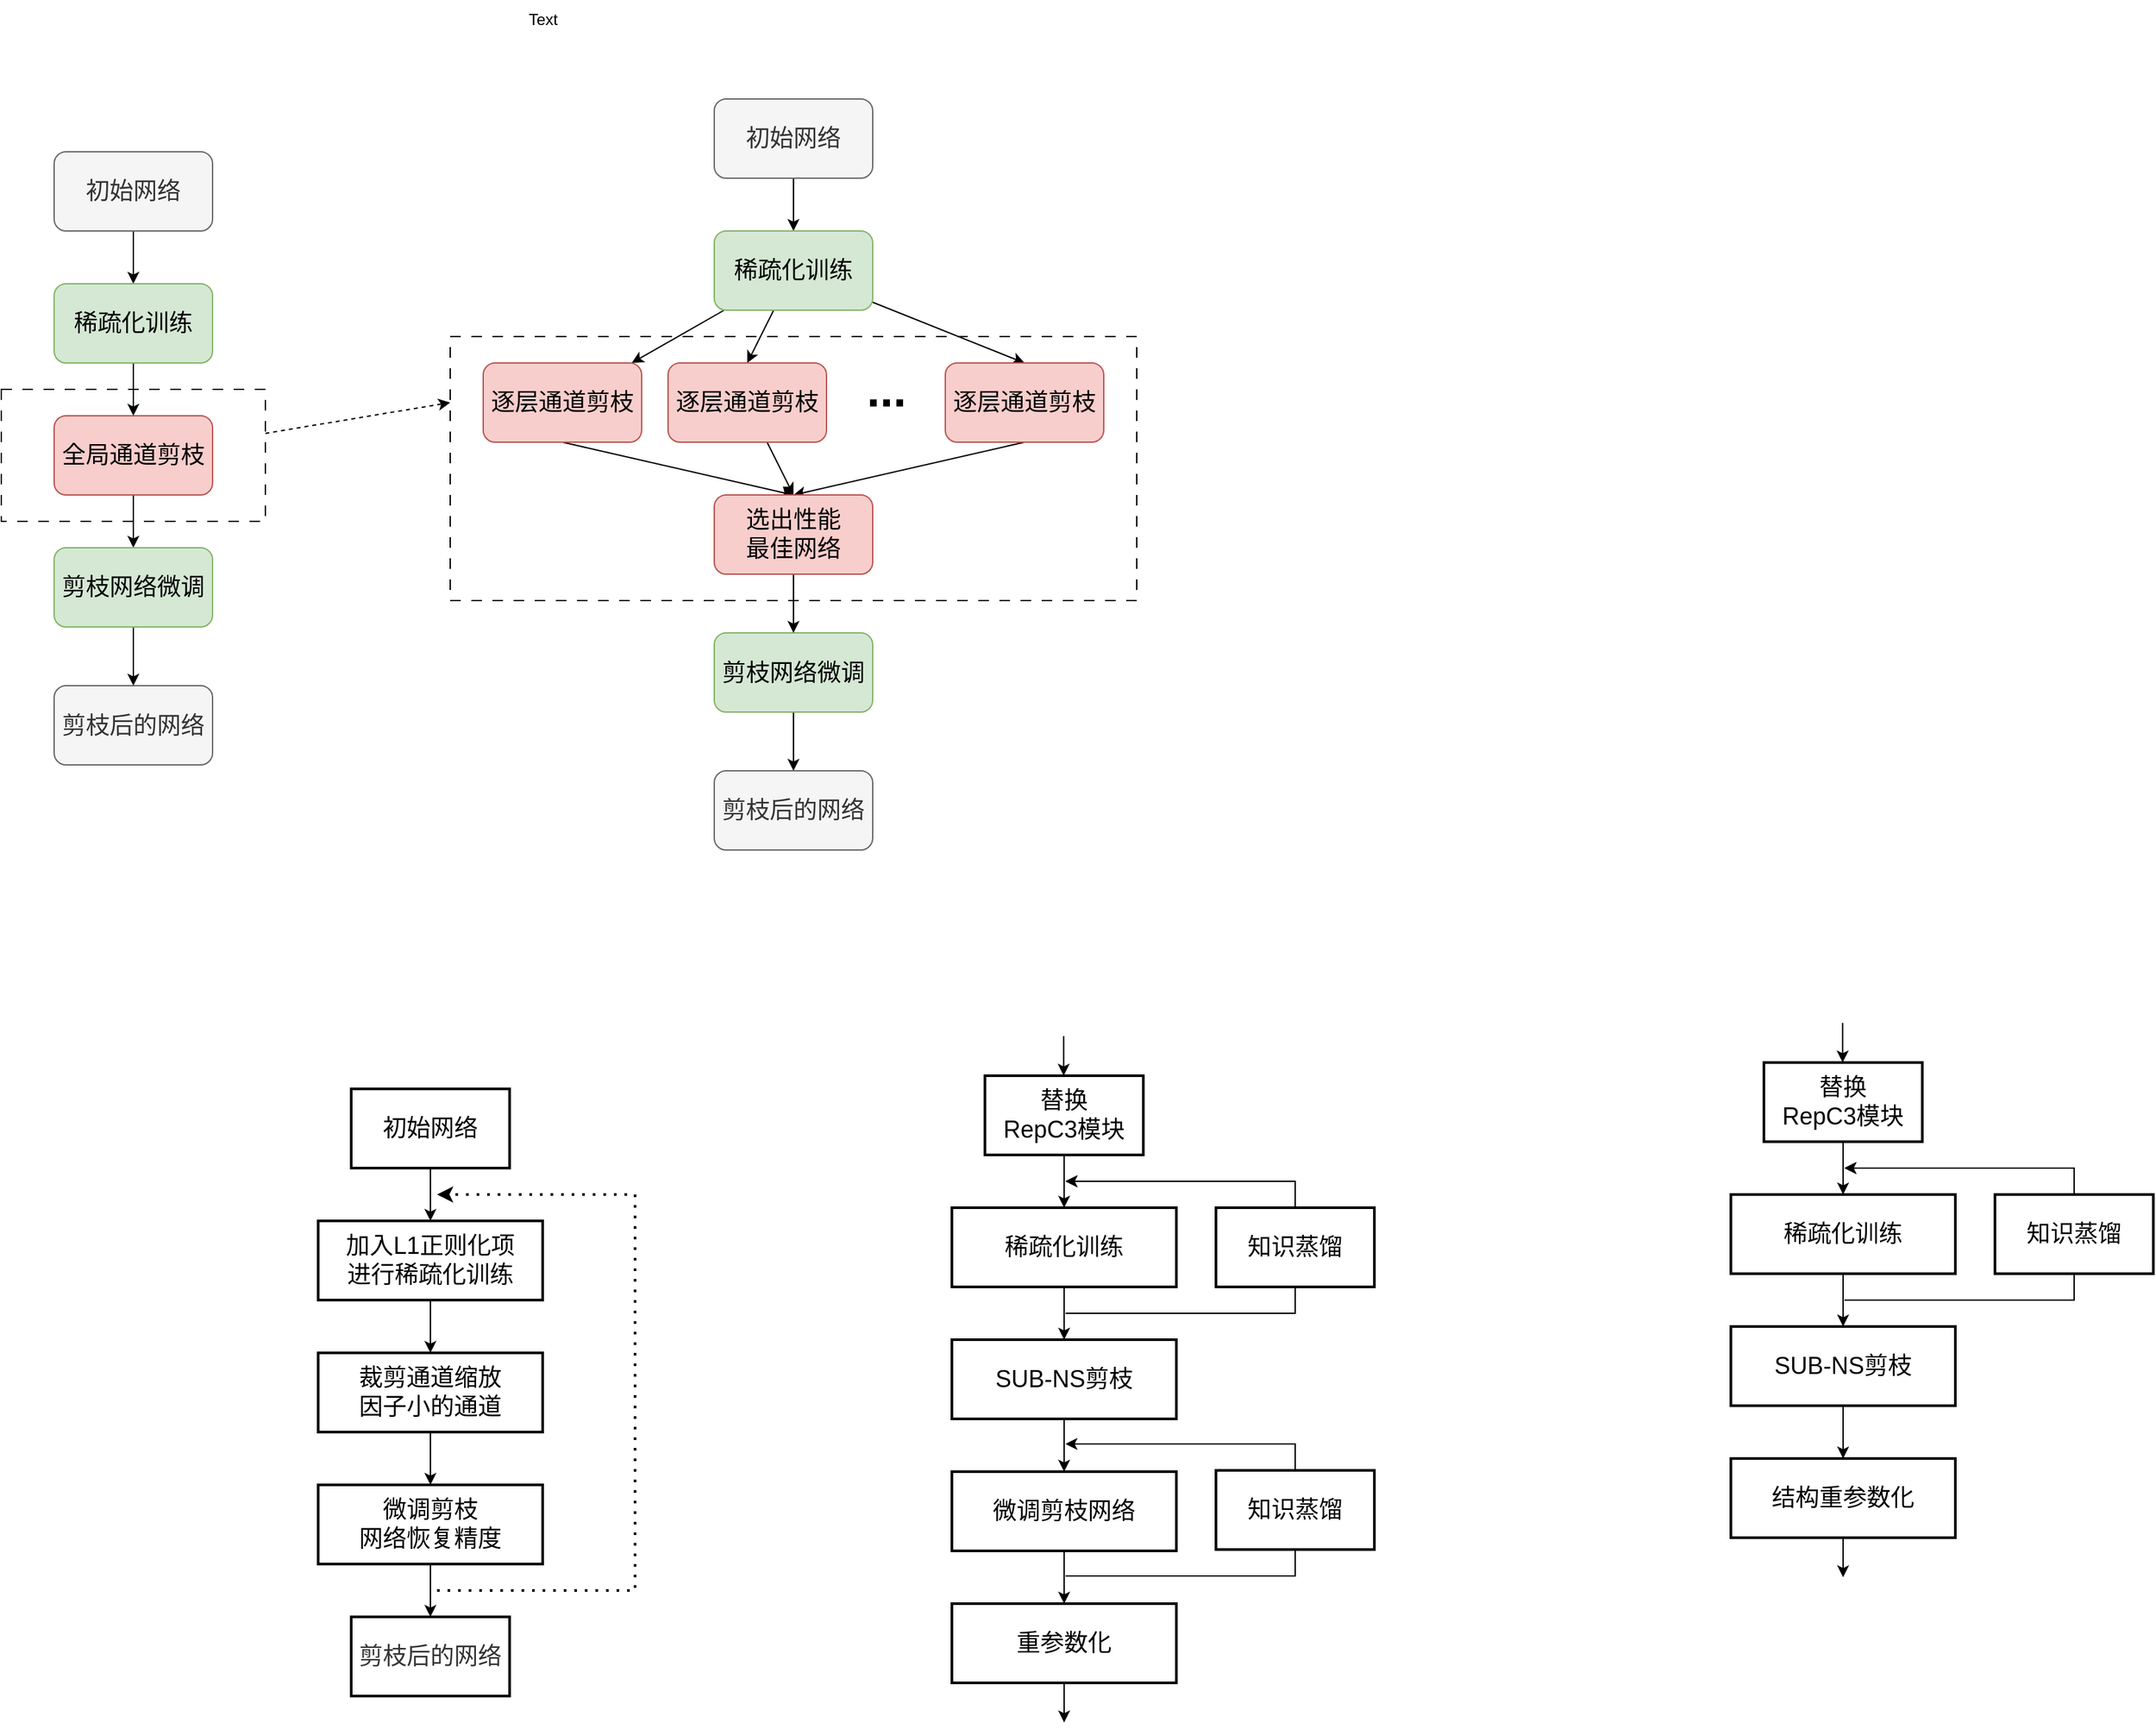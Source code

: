 <mxfile version="21.1.1" type="github">
  <diagram id="0s1jYY1dyKw0Z755FNgm" name="第 1 页">
    <mxGraphModel dx="1799" dy="1021" grid="1" gridSize="10" guides="1" tooltips="1" connect="1" arrows="1" fold="1" page="1" pageScale="1" pageWidth="827" pageHeight="1169" math="0" shadow="0">
      <root>
        <mxCell id="0" />
        <mxCell id="1" parent="0" />
        <mxCell id="qPKG5GcNS4Xpv2YJHs82-6" value="" style="edgeStyle=orthogonalEdgeStyle;rounded=0;orthogonalLoop=1;jettySize=auto;html=1;fontSize=18;" parent="1" source="qPKG5GcNS4Xpv2YJHs82-1" target="qPKG5GcNS4Xpv2YJHs82-2" edge="1">
          <mxGeometry relative="1" as="geometry" />
        </mxCell>
        <mxCell id="qPKG5GcNS4Xpv2YJHs82-1" value="&lt;font style=&quot;font-size: 18px;&quot;&gt;初始网络&lt;/font&gt;" style="rounded=1;whiteSpace=wrap;html=1;fillColor=#f5f5f5;strokeColor=#666666;fontColor=#333333;" parent="1" vertex="1">
          <mxGeometry x="160" y="190" width="120" height="60" as="geometry" />
        </mxCell>
        <mxCell id="qPKG5GcNS4Xpv2YJHs82-7" value="" style="edgeStyle=orthogonalEdgeStyle;rounded=0;orthogonalLoop=1;jettySize=auto;html=1;fontSize=18;" parent="1" source="qPKG5GcNS4Xpv2YJHs82-2" target="qPKG5GcNS4Xpv2YJHs82-3" edge="1">
          <mxGeometry relative="1" as="geometry" />
        </mxCell>
        <mxCell id="qPKG5GcNS4Xpv2YJHs82-2" value="&lt;span style=&quot;font-size: 18px;&quot;&gt;稀疏化训练&lt;/span&gt;" style="rounded=1;whiteSpace=wrap;html=1;fillColor=#d5e8d4;strokeColor=#82b366;" parent="1" vertex="1">
          <mxGeometry x="160" y="290" width="120" height="60" as="geometry" />
        </mxCell>
        <mxCell id="qPKG5GcNS4Xpv2YJHs82-8" value="" style="edgeStyle=orthogonalEdgeStyle;rounded=0;orthogonalLoop=1;jettySize=auto;html=1;fontSize=18;" parent="1" source="qPKG5GcNS4Xpv2YJHs82-3" target="qPKG5GcNS4Xpv2YJHs82-4" edge="1">
          <mxGeometry relative="1" as="geometry" />
        </mxCell>
        <mxCell id="qPKG5GcNS4Xpv2YJHs82-3" value="&lt;span style=&quot;font-size: 18px;&quot;&gt;全局通道剪枝&lt;/span&gt;" style="rounded=1;whiteSpace=wrap;html=1;fillColor=#f8cecc;strokeColor=#b85450;" parent="1" vertex="1">
          <mxGeometry x="160" y="390" width="120" height="60" as="geometry" />
        </mxCell>
        <mxCell id="qPKG5GcNS4Xpv2YJHs82-9" value="" style="edgeStyle=orthogonalEdgeStyle;rounded=0;orthogonalLoop=1;jettySize=auto;html=1;fontSize=18;" parent="1" source="qPKG5GcNS4Xpv2YJHs82-4" target="qPKG5GcNS4Xpv2YJHs82-5" edge="1">
          <mxGeometry relative="1" as="geometry" />
        </mxCell>
        <mxCell id="qPKG5GcNS4Xpv2YJHs82-4" value="&lt;span style=&quot;font-size: 18px;&quot;&gt;剪枝网络微调&lt;/span&gt;" style="rounded=1;whiteSpace=wrap;html=1;fillColor=#d5e8d4;strokeColor=#82b366;" parent="1" vertex="1">
          <mxGeometry x="160" y="490" width="120" height="60" as="geometry" />
        </mxCell>
        <mxCell id="qPKG5GcNS4Xpv2YJHs82-5" value="&lt;font style=&quot;font-size: 18px;&quot;&gt;剪枝后的网络&lt;/font&gt;" style="rounded=1;whiteSpace=wrap;html=1;fillColor=#f5f5f5;strokeColor=#666666;fontColor=#333333;" parent="1" vertex="1">
          <mxGeometry x="160" y="594.5" width="120" height="60" as="geometry" />
        </mxCell>
        <mxCell id="qPKG5GcNS4Xpv2YJHs82-35" style="edgeStyle=none;rounded=0;orthogonalLoop=1;jettySize=auto;html=1;entryX=0;entryY=0.25;entryDx=0;entryDy=0;fontSize=36;dashed=1;" parent="1" source="qPKG5GcNS4Xpv2YJHs82-11" target="qPKG5GcNS4Xpv2YJHs82-21" edge="1">
          <mxGeometry relative="1" as="geometry" />
        </mxCell>
        <mxCell id="qPKG5GcNS4Xpv2YJHs82-11" value="" style="rounded=0;whiteSpace=wrap;html=1;fontSize=18;fillColor=none;dashed=1;dashPattern=8 8;" parent="1" vertex="1">
          <mxGeometry x="120" y="370" width="200" height="100" as="geometry" />
        </mxCell>
        <mxCell id="qPKG5GcNS4Xpv2YJHs82-12" value="" style="edgeStyle=orthogonalEdgeStyle;rounded=0;orthogonalLoop=1;jettySize=auto;html=1;fontSize=18;" parent="1" source="qPKG5GcNS4Xpv2YJHs82-13" target="qPKG5GcNS4Xpv2YJHs82-15" edge="1">
          <mxGeometry relative="1" as="geometry" />
        </mxCell>
        <mxCell id="qPKG5GcNS4Xpv2YJHs82-13" value="&lt;font style=&quot;font-size: 18px;&quot;&gt;初始网络&lt;/font&gt;" style="rounded=1;whiteSpace=wrap;html=1;fillColor=#f5f5f5;strokeColor=#666666;fontColor=#333333;" parent="1" vertex="1">
          <mxGeometry x="660" y="150" width="120" height="60" as="geometry" />
        </mxCell>
        <mxCell id="qPKG5GcNS4Xpv2YJHs82-27" style="rounded=0;orthogonalLoop=1;jettySize=auto;html=1;fontSize=36;" parent="1" source="qPKG5GcNS4Xpv2YJHs82-15" target="qPKG5GcNS4Xpv2YJHs82-23" edge="1">
          <mxGeometry relative="1" as="geometry" />
        </mxCell>
        <mxCell id="qPKG5GcNS4Xpv2YJHs82-28" style="edgeStyle=none;rounded=0;orthogonalLoop=1;jettySize=auto;html=1;entryX=0.5;entryY=0;entryDx=0;entryDy=0;fontSize=36;" parent="1" source="qPKG5GcNS4Xpv2YJHs82-15" target="qPKG5GcNS4Xpv2YJHs82-17" edge="1">
          <mxGeometry relative="1" as="geometry" />
        </mxCell>
        <mxCell id="qPKG5GcNS4Xpv2YJHs82-29" style="edgeStyle=none;rounded=0;orthogonalLoop=1;jettySize=auto;html=1;entryX=0.5;entryY=0;entryDx=0;entryDy=0;fontSize=36;" parent="1" source="qPKG5GcNS4Xpv2YJHs82-15" target="qPKG5GcNS4Xpv2YJHs82-22" edge="1">
          <mxGeometry relative="1" as="geometry" />
        </mxCell>
        <mxCell id="qPKG5GcNS4Xpv2YJHs82-15" value="&lt;span style=&quot;font-size: 18px;&quot;&gt;稀疏化训练&lt;/span&gt;" style="rounded=1;whiteSpace=wrap;html=1;fillColor=#d5e8d4;strokeColor=#82b366;" parent="1" vertex="1">
          <mxGeometry x="660" y="250" width="120" height="60" as="geometry" />
        </mxCell>
        <mxCell id="qPKG5GcNS4Xpv2YJHs82-32" style="edgeStyle=none;rounded=0;orthogonalLoop=1;jettySize=auto;html=1;entryX=0.5;entryY=0;entryDx=0;entryDy=0;fontSize=36;" parent="1" source="qPKG5GcNS4Xpv2YJHs82-17" target="qPKG5GcNS4Xpv2YJHs82-30" edge="1">
          <mxGeometry relative="1" as="geometry" />
        </mxCell>
        <mxCell id="qPKG5GcNS4Xpv2YJHs82-17" value="&lt;span style=&quot;font-size: 18px;&quot;&gt;逐层通道剪枝&lt;/span&gt;" style="rounded=1;whiteSpace=wrap;html=1;fillColor=#f8cecc;strokeColor=#b85450;" parent="1" vertex="1">
          <mxGeometry x="625" y="350" width="120" height="60" as="geometry" />
        </mxCell>
        <mxCell id="qPKG5GcNS4Xpv2YJHs82-18" value="" style="edgeStyle=orthogonalEdgeStyle;rounded=0;orthogonalLoop=1;jettySize=auto;html=1;fontSize=18;" parent="1" source="qPKG5GcNS4Xpv2YJHs82-19" target="qPKG5GcNS4Xpv2YJHs82-20" edge="1">
          <mxGeometry relative="1" as="geometry" />
        </mxCell>
        <mxCell id="qPKG5GcNS4Xpv2YJHs82-19" value="&lt;span style=&quot;font-size: 18px;&quot;&gt;剪枝网络微调&lt;/span&gt;" style="rounded=1;whiteSpace=wrap;html=1;fillColor=#d5e8d4;strokeColor=#82b366;" parent="1" vertex="1">
          <mxGeometry x="660" y="554.5" width="120" height="60" as="geometry" />
        </mxCell>
        <mxCell id="qPKG5GcNS4Xpv2YJHs82-20" value="&lt;font style=&quot;font-size: 18px;&quot;&gt;剪枝后的网络&lt;/font&gt;" style="rounded=1;whiteSpace=wrap;html=1;fillColor=#f5f5f5;strokeColor=#666666;fontColor=#333333;" parent="1" vertex="1">
          <mxGeometry x="660" y="659" width="120" height="60" as="geometry" />
        </mxCell>
        <mxCell id="qPKG5GcNS4Xpv2YJHs82-21" value="" style="rounded=0;whiteSpace=wrap;html=1;fontSize=18;fillColor=none;dashed=1;dashPattern=8 8;" parent="1" vertex="1">
          <mxGeometry x="460" y="330" width="520" height="200" as="geometry" />
        </mxCell>
        <mxCell id="qPKG5GcNS4Xpv2YJHs82-33" style="edgeStyle=none;rounded=0;orthogonalLoop=1;jettySize=auto;html=1;entryX=0.5;entryY=0;entryDx=0;entryDy=0;fontSize=36;exitX=0.5;exitY=1;exitDx=0;exitDy=0;" parent="1" source="qPKG5GcNS4Xpv2YJHs82-22" target="qPKG5GcNS4Xpv2YJHs82-30" edge="1">
          <mxGeometry relative="1" as="geometry" />
        </mxCell>
        <mxCell id="qPKG5GcNS4Xpv2YJHs82-22" value="&lt;span style=&quot;font-size: 18px;&quot;&gt;逐层通道剪枝&lt;/span&gt;" style="rounded=1;whiteSpace=wrap;html=1;fillColor=#f8cecc;strokeColor=#b85450;" parent="1" vertex="1">
          <mxGeometry x="835" y="350" width="120" height="60" as="geometry" />
        </mxCell>
        <mxCell id="qPKG5GcNS4Xpv2YJHs82-31" style="edgeStyle=none;rounded=0;orthogonalLoop=1;jettySize=auto;html=1;entryX=0.5;entryY=0;entryDx=0;entryDy=0;fontSize=36;exitX=0.5;exitY=1;exitDx=0;exitDy=0;" parent="1" source="qPKG5GcNS4Xpv2YJHs82-23" target="qPKG5GcNS4Xpv2YJHs82-30" edge="1">
          <mxGeometry relative="1" as="geometry" />
        </mxCell>
        <mxCell id="qPKG5GcNS4Xpv2YJHs82-23" value="&lt;span style=&quot;font-size: 18px;&quot;&gt;逐层通道剪枝&lt;/span&gt;" style="rounded=1;whiteSpace=wrap;html=1;fillColor=#f8cecc;strokeColor=#b85450;" parent="1" vertex="1">
          <mxGeometry x="485" y="350" width="120" height="60" as="geometry" />
        </mxCell>
        <mxCell id="qPKG5GcNS4Xpv2YJHs82-26" value="&lt;font style=&quot;font-size: 36px;&quot;&gt;&lt;b style=&quot;&quot;&gt;...&lt;/b&gt;&lt;/font&gt;" style="text;html=1;align=center;verticalAlign=middle;resizable=0;points=[];autosize=1;strokeColor=none;fillColor=none;fontSize=18;" parent="1" vertex="1">
          <mxGeometry x="765" y="340" width="50" height="60" as="geometry" />
        </mxCell>
        <mxCell id="qPKG5GcNS4Xpv2YJHs82-34" value="" style="edgeStyle=none;rounded=0;orthogonalLoop=1;jettySize=auto;html=1;fontSize=36;" parent="1" source="qPKG5GcNS4Xpv2YJHs82-30" target="qPKG5GcNS4Xpv2YJHs82-19" edge="1">
          <mxGeometry relative="1" as="geometry" />
        </mxCell>
        <mxCell id="qPKG5GcNS4Xpv2YJHs82-30" value="&lt;span style=&quot;font-size: 18px;&quot;&gt;选出性能&lt;br&gt;最佳网络&lt;/span&gt;" style="rounded=1;whiteSpace=wrap;html=1;fillColor=#f8cecc;strokeColor=#b85450;" parent="1" vertex="1">
          <mxGeometry x="660" y="450" width="120" height="60" as="geometry" />
        </mxCell>
        <mxCell id="5n_fmzNs1EatP-l7kKep-1" value="" style="edgeStyle=orthogonalEdgeStyle;rounded=0;orthogonalLoop=1;jettySize=auto;html=1;fontSize=18;" parent="1" source="5n_fmzNs1EatP-l7kKep-2" target="5n_fmzNs1EatP-l7kKep-4" edge="1">
          <mxGeometry relative="1" as="geometry" />
        </mxCell>
        <mxCell id="5n_fmzNs1EatP-l7kKep-2" value="&lt;font style=&quot;font-size: 18px;&quot;&gt;初始网络&lt;/font&gt;" style="rounded=0;whiteSpace=wrap;html=1;fillColor=none;strokeWidth=2;" parent="1" vertex="1">
          <mxGeometry x="385" y="900" width="120" height="60" as="geometry" />
        </mxCell>
        <mxCell id="5n_fmzNs1EatP-l7kKep-3" value="" style="edgeStyle=orthogonalEdgeStyle;rounded=0;orthogonalLoop=1;jettySize=auto;html=1;fontSize=18;" parent="1" source="5n_fmzNs1EatP-l7kKep-4" target="5n_fmzNs1EatP-l7kKep-6" edge="1">
          <mxGeometry relative="1" as="geometry" />
        </mxCell>
        <mxCell id="5n_fmzNs1EatP-l7kKep-4" value="&lt;span style=&quot;font-size: 18px;&quot;&gt;加入L1正则化项&lt;br&gt;进行稀疏化训练&lt;/span&gt;" style="rounded=0;whiteSpace=wrap;html=1;fillColor=none;strokeColor=#000000;glass=0;strokeWidth=2;" parent="1" vertex="1">
          <mxGeometry x="360" y="1000" width="170" height="60" as="geometry" />
        </mxCell>
        <mxCell id="5n_fmzNs1EatP-l7kKep-5" value="" style="edgeStyle=orthogonalEdgeStyle;rounded=0;orthogonalLoop=1;jettySize=auto;html=1;fontSize=18;" parent="1" source="5n_fmzNs1EatP-l7kKep-6" target="5n_fmzNs1EatP-l7kKep-8" edge="1">
          <mxGeometry relative="1" as="geometry" />
        </mxCell>
        <mxCell id="5n_fmzNs1EatP-l7kKep-6" value="&lt;span style=&quot;font-size: 18px;&quot;&gt;裁剪通&lt;/span&gt;&lt;span style=&quot;font-size: 18px;&quot;&gt;道缩放&lt;br&gt;因子小的通道&lt;/span&gt;" style="rounded=0;whiteSpace=wrap;html=1;fillColor=none;strokeColor=#000000;strokeWidth=2;" parent="1" vertex="1">
          <mxGeometry x="360" y="1100" width="170" height="60" as="geometry" />
        </mxCell>
        <mxCell id="5n_fmzNs1EatP-l7kKep-7" value="" style="edgeStyle=orthogonalEdgeStyle;rounded=0;orthogonalLoop=1;jettySize=auto;html=1;fontSize=18;" parent="1" source="5n_fmzNs1EatP-l7kKep-8" target="5n_fmzNs1EatP-l7kKep-9" edge="1">
          <mxGeometry relative="1" as="geometry" />
        </mxCell>
        <mxCell id="5n_fmzNs1EatP-l7kKep-8" value="&lt;span style=&quot;font-size: 18px;&quot;&gt;微调剪枝&lt;br&gt;网络恢复精度&lt;/span&gt;" style="rounded=0;whiteSpace=wrap;html=1;fillColor=none;strokeColor=#000000;strokeWidth=2;" parent="1" vertex="1">
          <mxGeometry x="360" y="1200" width="170" height="60" as="geometry" />
        </mxCell>
        <mxCell id="5n_fmzNs1EatP-l7kKep-9" value="&lt;font style=&quot;font-size: 18px;&quot;&gt;剪枝后的网络&lt;/font&gt;" style="rounded=0;whiteSpace=wrap;html=1;fillColor=none;strokeColor=#000000;fontColor=#333333;strokeWidth=2;" parent="1" vertex="1">
          <mxGeometry x="385" y="1300" width="120" height="60" as="geometry" />
        </mxCell>
        <mxCell id="5n_fmzNs1EatP-l7kKep-11" value="" style="endArrow=classic;dashed=1;html=1;dashPattern=1 3;strokeWidth=2;rounded=0;edgeStyle=orthogonalEdgeStyle;endFill=1;" parent="1" edge="1">
          <mxGeometry width="50" height="50" relative="1" as="geometry">
            <mxPoint x="450" y="1280" as="sourcePoint" />
            <mxPoint x="450" y="980" as="targetPoint" />
            <Array as="points">
              <mxPoint x="600" y="1280" />
              <mxPoint x="600" y="980" />
            </Array>
          </mxGeometry>
        </mxCell>
        <mxCell id="thGHCwAiKvnxGt3IpnkZ-1" value="Text" style="text;html=1;align=center;verticalAlign=middle;resizable=0;points=[];autosize=1;strokeColor=none;fillColor=none;" parent="1" vertex="1">
          <mxGeometry x="505" y="75" width="50" height="30" as="geometry" />
        </mxCell>
        <mxCell id="thGHCwAiKvnxGt3IpnkZ-2" value="" style="edgeStyle=orthogonalEdgeStyle;rounded=0;orthogonalLoop=1;jettySize=auto;html=1;fontSize=18;" parent="1" source="thGHCwAiKvnxGt3IpnkZ-3" target="thGHCwAiKvnxGt3IpnkZ-5" edge="1">
          <mxGeometry relative="1" as="geometry" />
        </mxCell>
        <mxCell id="thGHCwAiKvnxGt3IpnkZ-3" value="&lt;font style=&quot;font-size: 18px;&quot;&gt;替换&lt;br&gt;RepC3模块&lt;/font&gt;" style="rounded=0;whiteSpace=wrap;html=1;fillColor=none;strokeWidth=2;" parent="1" vertex="1">
          <mxGeometry x="865" y="890" width="120" height="60" as="geometry" />
        </mxCell>
        <mxCell id="thGHCwAiKvnxGt3IpnkZ-4" value="" style="edgeStyle=orthogonalEdgeStyle;rounded=0;orthogonalLoop=1;jettySize=auto;html=1;fontSize=18;" parent="1" source="thGHCwAiKvnxGt3IpnkZ-5" target="thGHCwAiKvnxGt3IpnkZ-7" edge="1">
          <mxGeometry relative="1" as="geometry" />
        </mxCell>
        <mxCell id="thGHCwAiKvnxGt3IpnkZ-5" value="&lt;span style=&quot;font-size: 18px;&quot;&gt;稀疏化训练&lt;/span&gt;" style="rounded=0;whiteSpace=wrap;html=1;fillColor=none;strokeColor=#000000;glass=0;strokeWidth=2;" parent="1" vertex="1">
          <mxGeometry x="840" y="990" width="170" height="60" as="geometry" />
        </mxCell>
        <mxCell id="thGHCwAiKvnxGt3IpnkZ-6" value="" style="edgeStyle=orthogonalEdgeStyle;rounded=0;orthogonalLoop=1;jettySize=auto;html=1;fontSize=18;" parent="1" source="thGHCwAiKvnxGt3IpnkZ-7" target="thGHCwAiKvnxGt3IpnkZ-9" edge="1">
          <mxGeometry relative="1" as="geometry" />
        </mxCell>
        <mxCell id="thGHCwAiKvnxGt3IpnkZ-7" value="&lt;span style=&quot;font-size: 18px;&quot;&gt;SUB-NS剪枝&lt;/span&gt;" style="rounded=0;whiteSpace=wrap;html=1;fillColor=none;strokeColor=#000000;strokeWidth=2;" parent="1" vertex="1">
          <mxGeometry x="840" y="1090" width="170" height="60" as="geometry" />
        </mxCell>
        <mxCell id="thGHCwAiKvnxGt3IpnkZ-8" value="" style="edgeStyle=orthogonalEdgeStyle;rounded=0;orthogonalLoop=1;jettySize=auto;html=1;fontSize=18;" parent="1" source="thGHCwAiKvnxGt3IpnkZ-9" edge="1">
          <mxGeometry relative="1" as="geometry">
            <mxPoint x="925.0" y="1290" as="targetPoint" />
          </mxGeometry>
        </mxCell>
        <mxCell id="thGHCwAiKvnxGt3IpnkZ-9" value="&lt;span style=&quot;font-size: 18px;&quot;&gt;微调剪枝网络&lt;/span&gt;" style="rounded=0;whiteSpace=wrap;html=1;fillColor=none;strokeColor=#000000;strokeWidth=2;" parent="1" vertex="1">
          <mxGeometry x="840" y="1190" width="170" height="60" as="geometry" />
        </mxCell>
        <mxCell id="thGHCwAiKvnxGt3IpnkZ-12" style="edgeStyle=orthogonalEdgeStyle;rounded=0;orthogonalLoop=1;jettySize=auto;html=1;exitX=0.5;exitY=0;exitDx=0;exitDy=0;" parent="1" source="thGHCwAiKvnxGt3IpnkZ-11" edge="1">
          <mxGeometry relative="1" as="geometry">
            <mxPoint x="1126.0" y="990" as="sourcePoint" />
            <mxPoint x="926" y="970" as="targetPoint" />
            <Array as="points">
              <mxPoint x="1100" y="970" />
            </Array>
          </mxGeometry>
        </mxCell>
        <mxCell id="thGHCwAiKvnxGt3IpnkZ-11" value="&lt;span style=&quot;font-size: 18px;&quot;&gt;知识蒸馏&lt;/span&gt;" style="rounded=0;whiteSpace=wrap;html=1;fillColor=none;strokeColor=#000000;glass=0;strokeWidth=2;" parent="1" vertex="1">
          <mxGeometry x="1040" y="990" width="120" height="60" as="geometry" />
        </mxCell>
        <mxCell id="thGHCwAiKvnxGt3IpnkZ-15" style="edgeStyle=orthogonalEdgeStyle;rounded=0;orthogonalLoop=1;jettySize=auto;html=1;exitX=0.5;exitY=1;exitDx=0;exitDy=0;startArrow=none;startFill=0;endArrow=none;endFill=0;" parent="1" source="thGHCwAiKvnxGt3IpnkZ-11" edge="1">
          <mxGeometry relative="1" as="geometry">
            <mxPoint x="1127.76" y="1051.2" as="sourcePoint" />
            <mxPoint x="926" y="1070" as="targetPoint" />
            <Array as="points">
              <mxPoint x="1100" y="1070" />
            </Array>
          </mxGeometry>
        </mxCell>
        <mxCell id="thGHCwAiKvnxGt3IpnkZ-25" style="edgeStyle=orthogonalEdgeStyle;rounded=0;orthogonalLoop=1;jettySize=auto;html=1;" parent="1" source="thGHCwAiKvnxGt3IpnkZ-16" edge="1">
          <mxGeometry relative="1" as="geometry">
            <mxPoint x="925" y="1380" as="targetPoint" />
          </mxGeometry>
        </mxCell>
        <mxCell id="thGHCwAiKvnxGt3IpnkZ-16" value="&lt;span style=&quot;font-size: 18px;&quot;&gt;重参数化&lt;/span&gt;" style="rounded=0;whiteSpace=wrap;html=1;fillColor=none;strokeColor=#000000;strokeWidth=2;" parent="1" vertex="1">
          <mxGeometry x="840" y="1290" width="170" height="60" as="geometry" />
        </mxCell>
        <mxCell id="thGHCwAiKvnxGt3IpnkZ-17" style="edgeStyle=orthogonalEdgeStyle;rounded=0;orthogonalLoop=1;jettySize=auto;html=1;exitX=0.5;exitY=1;exitDx=0;exitDy=0;startArrow=none;startFill=0;endArrow=none;endFill=0;" parent="1" edge="1">
          <mxGeometry relative="1" as="geometry">
            <mxPoint x="1100" y="1050" as="sourcePoint" />
            <mxPoint x="926" y="1070" as="targetPoint" />
            <Array as="points">
              <mxPoint x="1100" y="1070" />
            </Array>
          </mxGeometry>
        </mxCell>
        <mxCell id="thGHCwAiKvnxGt3IpnkZ-18" style="edgeStyle=orthogonalEdgeStyle;rounded=0;orthogonalLoop=1;jettySize=auto;html=1;exitX=0.5;exitY=1;exitDx=0;exitDy=0;startArrow=none;startFill=0;endArrow=none;endFill=0;" parent="1" edge="1">
          <mxGeometry relative="1" as="geometry">
            <mxPoint x="1100" y="1050" as="sourcePoint" />
            <mxPoint x="926" y="1070" as="targetPoint" />
            <Array as="points">
              <mxPoint x="1100" y="1070" />
            </Array>
          </mxGeometry>
        </mxCell>
        <mxCell id="thGHCwAiKvnxGt3IpnkZ-19" style="edgeStyle=orthogonalEdgeStyle;rounded=0;orthogonalLoop=1;jettySize=auto;html=1;exitX=0.5;exitY=0;exitDx=0;exitDy=0;" parent="1" edge="1">
          <mxGeometry relative="1" as="geometry">
            <mxPoint x="1100" y="990" as="sourcePoint" />
            <mxPoint x="926" y="970" as="targetPoint" />
            <Array as="points">
              <mxPoint x="1100" y="970" />
            </Array>
          </mxGeometry>
        </mxCell>
        <mxCell id="thGHCwAiKvnxGt3IpnkZ-20" value="&lt;span style=&quot;font-size: 18px;&quot;&gt;知识蒸馏&lt;/span&gt;" style="rounded=0;whiteSpace=wrap;html=1;fillColor=none;strokeColor=#000000;glass=0;strokeWidth=2;" parent="1" vertex="1">
          <mxGeometry x="1040" y="1189" width="120" height="60" as="geometry" />
        </mxCell>
        <mxCell id="thGHCwAiKvnxGt3IpnkZ-21" style="edgeStyle=orthogonalEdgeStyle;rounded=0;orthogonalLoop=1;jettySize=auto;html=1;exitX=0.5;exitY=1;exitDx=0;exitDy=0;startArrow=none;startFill=0;endArrow=none;endFill=0;" parent="1" edge="1">
          <mxGeometry relative="1" as="geometry">
            <mxPoint x="1100" y="1249" as="sourcePoint" />
            <mxPoint x="926" y="1269" as="targetPoint" />
            <Array as="points">
              <mxPoint x="1100" y="1269" />
            </Array>
          </mxGeometry>
        </mxCell>
        <mxCell id="thGHCwAiKvnxGt3IpnkZ-22" style="edgeStyle=orthogonalEdgeStyle;rounded=0;orthogonalLoop=1;jettySize=auto;html=1;exitX=0.5;exitY=0;exitDx=0;exitDy=0;" parent="1" edge="1">
          <mxGeometry relative="1" as="geometry">
            <mxPoint x="1100" y="1189" as="sourcePoint" />
            <mxPoint x="926" y="1169" as="targetPoint" />
            <Array as="points">
              <mxPoint x="1100" y="1169" />
            </Array>
          </mxGeometry>
        </mxCell>
        <mxCell id="thGHCwAiKvnxGt3IpnkZ-26" style="edgeStyle=orthogonalEdgeStyle;rounded=0;orthogonalLoop=1;jettySize=auto;html=1;" parent="1" edge="1">
          <mxGeometry relative="1" as="geometry">
            <mxPoint x="924.66" y="890" as="targetPoint" />
            <mxPoint x="924.66" y="860" as="sourcePoint" />
          </mxGeometry>
        </mxCell>
        <mxCell id="335mSHx1ZO4tkdDalPME-1" value="" style="edgeStyle=orthogonalEdgeStyle;rounded=0;orthogonalLoop=1;jettySize=auto;html=1;fontSize=18;" edge="1" parent="1" source="335mSHx1ZO4tkdDalPME-2" target="335mSHx1ZO4tkdDalPME-4">
          <mxGeometry relative="1" as="geometry" />
        </mxCell>
        <mxCell id="335mSHx1ZO4tkdDalPME-2" value="&lt;font style=&quot;font-size: 18px;&quot;&gt;替换&lt;br&gt;RepC3模块&lt;/font&gt;" style="rounded=0;whiteSpace=wrap;html=1;fillColor=none;strokeWidth=2;" vertex="1" parent="1">
          <mxGeometry x="1455" y="880" width="120" height="60" as="geometry" />
        </mxCell>
        <mxCell id="335mSHx1ZO4tkdDalPME-3" value="" style="edgeStyle=orthogonalEdgeStyle;rounded=0;orthogonalLoop=1;jettySize=auto;html=1;fontSize=18;" edge="1" parent="1" source="335mSHx1ZO4tkdDalPME-4" target="335mSHx1ZO4tkdDalPME-6">
          <mxGeometry relative="1" as="geometry" />
        </mxCell>
        <mxCell id="335mSHx1ZO4tkdDalPME-4" value="&lt;span style=&quot;font-size: 18px;&quot;&gt;稀疏化训练&lt;/span&gt;" style="rounded=0;whiteSpace=wrap;html=1;fillColor=none;strokeColor=#000000;glass=0;strokeWidth=2;" vertex="1" parent="1">
          <mxGeometry x="1430" y="980" width="170" height="60" as="geometry" />
        </mxCell>
        <mxCell id="335mSHx1ZO4tkdDalPME-5" value="" style="edgeStyle=orthogonalEdgeStyle;rounded=0;orthogonalLoop=1;jettySize=auto;html=1;fontSize=18;" edge="1" parent="1" source="335mSHx1ZO4tkdDalPME-6">
          <mxGeometry relative="1" as="geometry">
            <mxPoint x="1515" y="1180" as="targetPoint" />
          </mxGeometry>
        </mxCell>
        <mxCell id="335mSHx1ZO4tkdDalPME-6" value="&lt;span style=&quot;font-size: 18px;&quot;&gt;SUB-NS剪枝&lt;/span&gt;" style="rounded=0;whiteSpace=wrap;html=1;fillColor=none;strokeColor=#000000;strokeWidth=2;" vertex="1" parent="1">
          <mxGeometry x="1430" y="1080" width="170" height="60" as="geometry" />
        </mxCell>
        <mxCell id="335mSHx1ZO4tkdDalPME-9" style="edgeStyle=orthogonalEdgeStyle;rounded=0;orthogonalLoop=1;jettySize=auto;html=1;exitX=0.5;exitY=0;exitDx=0;exitDy=0;" edge="1" parent="1" source="335mSHx1ZO4tkdDalPME-10">
          <mxGeometry relative="1" as="geometry">
            <mxPoint x="1716.0" y="980" as="sourcePoint" />
            <mxPoint x="1516" y="960" as="targetPoint" />
            <Array as="points">
              <mxPoint x="1690" y="960" />
            </Array>
          </mxGeometry>
        </mxCell>
        <mxCell id="335mSHx1ZO4tkdDalPME-10" value="&lt;span style=&quot;font-size: 18px;&quot;&gt;知识蒸馏&lt;/span&gt;" style="rounded=0;whiteSpace=wrap;html=1;fillColor=none;strokeColor=#000000;glass=0;strokeWidth=2;" vertex="1" parent="1">
          <mxGeometry x="1630" y="980" width="120" height="60" as="geometry" />
        </mxCell>
        <mxCell id="335mSHx1ZO4tkdDalPME-11" style="edgeStyle=orthogonalEdgeStyle;rounded=0;orthogonalLoop=1;jettySize=auto;html=1;exitX=0.5;exitY=1;exitDx=0;exitDy=0;startArrow=none;startFill=0;endArrow=none;endFill=0;" edge="1" parent="1" source="335mSHx1ZO4tkdDalPME-10">
          <mxGeometry relative="1" as="geometry">
            <mxPoint x="1717.76" y="1041.2" as="sourcePoint" />
            <mxPoint x="1516" y="1060" as="targetPoint" />
            <Array as="points">
              <mxPoint x="1690" y="1060" />
            </Array>
          </mxGeometry>
        </mxCell>
        <mxCell id="335mSHx1ZO4tkdDalPME-12" style="edgeStyle=orthogonalEdgeStyle;rounded=0;orthogonalLoop=1;jettySize=auto;html=1;" edge="1" parent="1" source="335mSHx1ZO4tkdDalPME-13">
          <mxGeometry relative="1" as="geometry">
            <mxPoint x="1515" y="1270" as="targetPoint" />
          </mxGeometry>
        </mxCell>
        <mxCell id="335mSHx1ZO4tkdDalPME-13" value="&lt;span style=&quot;font-size: 18px;&quot;&gt;结构重参数化&lt;/span&gt;" style="rounded=0;whiteSpace=wrap;html=1;fillColor=none;strokeColor=#000000;strokeWidth=2;" vertex="1" parent="1">
          <mxGeometry x="1430" y="1180" width="170" height="60" as="geometry" />
        </mxCell>
        <mxCell id="335mSHx1ZO4tkdDalPME-14" style="edgeStyle=orthogonalEdgeStyle;rounded=0;orthogonalLoop=1;jettySize=auto;html=1;exitX=0.5;exitY=1;exitDx=0;exitDy=0;startArrow=none;startFill=0;endArrow=none;endFill=0;" edge="1" parent="1">
          <mxGeometry relative="1" as="geometry">
            <mxPoint x="1690" y="1040" as="sourcePoint" />
            <mxPoint x="1516" y="1060" as="targetPoint" />
            <Array as="points">
              <mxPoint x="1690" y="1060" />
            </Array>
          </mxGeometry>
        </mxCell>
        <mxCell id="335mSHx1ZO4tkdDalPME-15" style="edgeStyle=orthogonalEdgeStyle;rounded=0;orthogonalLoop=1;jettySize=auto;html=1;exitX=0.5;exitY=1;exitDx=0;exitDy=0;startArrow=none;startFill=0;endArrow=none;endFill=0;" edge="1" parent="1">
          <mxGeometry relative="1" as="geometry">
            <mxPoint x="1690" y="1040" as="sourcePoint" />
            <mxPoint x="1516" y="1060" as="targetPoint" />
            <Array as="points">
              <mxPoint x="1690" y="1060" />
            </Array>
          </mxGeometry>
        </mxCell>
        <mxCell id="335mSHx1ZO4tkdDalPME-16" style="edgeStyle=orthogonalEdgeStyle;rounded=0;orthogonalLoop=1;jettySize=auto;html=1;exitX=0.5;exitY=0;exitDx=0;exitDy=0;" edge="1" parent="1">
          <mxGeometry relative="1" as="geometry">
            <mxPoint x="1690" y="980" as="sourcePoint" />
            <mxPoint x="1516" y="960" as="targetPoint" />
            <Array as="points">
              <mxPoint x="1690" y="960" />
            </Array>
          </mxGeometry>
        </mxCell>
        <mxCell id="335mSHx1ZO4tkdDalPME-20" style="edgeStyle=orthogonalEdgeStyle;rounded=0;orthogonalLoop=1;jettySize=auto;html=1;" edge="1" parent="1">
          <mxGeometry relative="1" as="geometry">
            <mxPoint x="1514.66" y="880" as="targetPoint" />
            <mxPoint x="1514.66" y="850" as="sourcePoint" />
          </mxGeometry>
        </mxCell>
      </root>
    </mxGraphModel>
  </diagram>
</mxfile>

